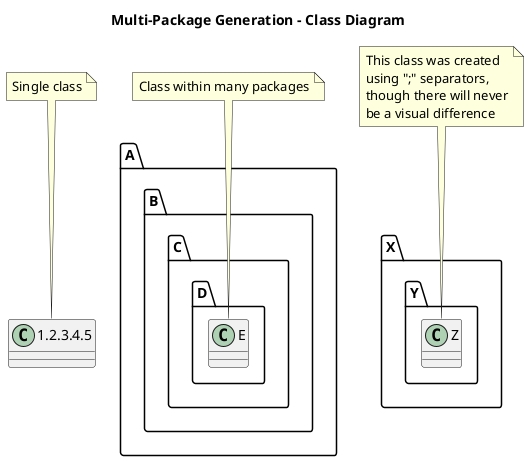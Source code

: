 @startuml Multi_package_Generation

title Multi-Package Generation - Class Diagram

'You can create multiple packages surrounding a class at once using the format below:
class A.B.C.D.E {
}

'If you don't want "." to create another package and instead you are just trying to include a “.” in the name of a single class, use the command below:
set separator none
class 1.2.3.4.5 {
}

'You can also change the set separator from "." to something else, as seen below:
set separator ;;
class X;;Y;;Z{
}

note top of 1.2.3.4.5
  Single class
end note

note top of E
  Class within many packages
end note

note top of Z
  This class was created
  using ";" separators,
  though there will never
  be a visual difference
end note

'To group the packages together and change their style, uncomment the line below:
'!pragma useIntermediatePackages false



@enduml